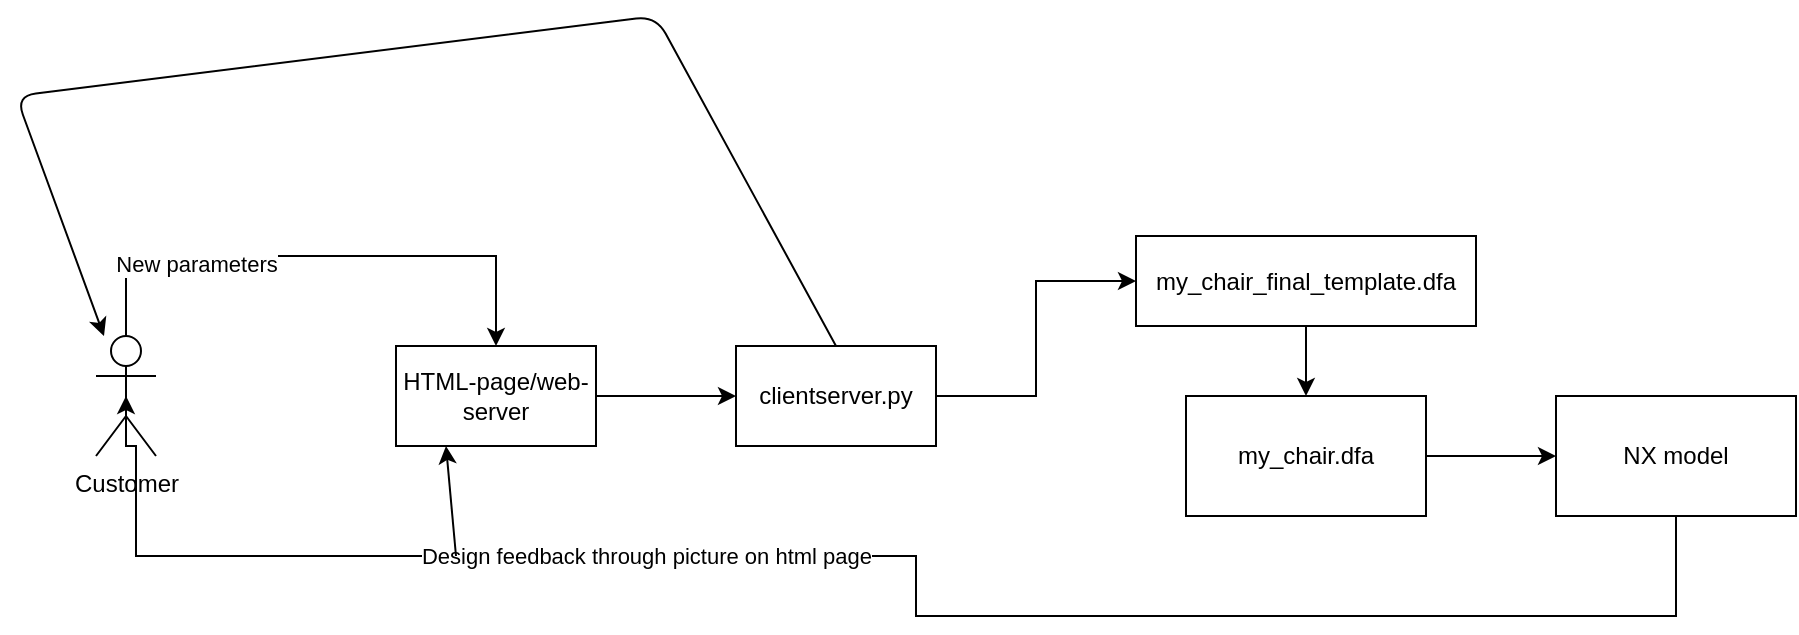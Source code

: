 <mxfile version="14.4.3" type="github">
  <diagram id="prtHgNgQTEPvFCAcTncT" name="Page-1">
    <mxGraphModel dx="2012" dy="614" grid="1" gridSize="10" guides="1" tooltips="1" connect="1" arrows="1" fold="1" page="1" pageScale="1" pageWidth="827" pageHeight="1169" math="0" shadow="0">
      <root>
        <mxCell id="0" />
        <mxCell id="1" parent="0" />
        <mxCell id="nbLtDnBYHdvGBGEn6Fkl-6" style="edgeStyle=orthogonalEdgeStyle;rounded=0;orthogonalLoop=1;jettySize=auto;html=1;" edge="1" parent="1" source="nbLtDnBYHdvGBGEn6Fkl-1" target="nbLtDnBYHdvGBGEn6Fkl-5">
          <mxGeometry relative="1" as="geometry" />
        </mxCell>
        <mxCell id="nbLtDnBYHdvGBGEn6Fkl-1" value="HTML-page/web-server" style="rounded=0;whiteSpace=wrap;html=1;" vertex="1" parent="1">
          <mxGeometry x="110" y="255" width="100" height="50" as="geometry" />
        </mxCell>
        <mxCell id="nbLtDnBYHdvGBGEn6Fkl-4" style="edgeStyle=orthogonalEdgeStyle;rounded=0;orthogonalLoop=1;jettySize=auto;html=1;entryX=0.5;entryY=0;entryDx=0;entryDy=0;" edge="1" parent="1" source="nbLtDnBYHdvGBGEn6Fkl-2" target="nbLtDnBYHdvGBGEn6Fkl-1">
          <mxGeometry relative="1" as="geometry">
            <mxPoint x="50" y="280" as="targetPoint" />
            <Array as="points">
              <mxPoint x="-25" y="210" />
              <mxPoint x="160" y="210" />
            </Array>
          </mxGeometry>
        </mxCell>
        <mxCell id="nbLtDnBYHdvGBGEn6Fkl-16" value="New parameters" style="edgeLabel;html=1;align=center;verticalAlign=middle;resizable=0;points=[];" vertex="1" connectable="0" parent="nbLtDnBYHdvGBGEn6Fkl-4">
          <mxGeometry x="-0.445" y="-4" relative="1" as="geometry">
            <mxPoint as="offset" />
          </mxGeometry>
        </mxCell>
        <mxCell id="nbLtDnBYHdvGBGEn6Fkl-2" value="Customer" style="shape=umlActor;verticalLabelPosition=bottom;verticalAlign=top;html=1;outlineConnect=0;" vertex="1" parent="1">
          <mxGeometry x="-40" y="250" width="30" height="60" as="geometry" />
        </mxCell>
        <mxCell id="nbLtDnBYHdvGBGEn6Fkl-8" style="edgeStyle=orthogonalEdgeStyle;rounded=0;orthogonalLoop=1;jettySize=auto;html=1;entryX=0;entryY=0.5;entryDx=0;entryDy=0;" edge="1" parent="1" source="nbLtDnBYHdvGBGEn6Fkl-5" target="nbLtDnBYHdvGBGEn6Fkl-7">
          <mxGeometry relative="1" as="geometry" />
        </mxCell>
        <mxCell id="nbLtDnBYHdvGBGEn6Fkl-5" value="clientserver.py" style="rounded=0;whiteSpace=wrap;html=1;" vertex="1" parent="1">
          <mxGeometry x="280" y="255" width="100" height="50" as="geometry" />
        </mxCell>
        <mxCell id="nbLtDnBYHdvGBGEn6Fkl-10" style="edgeStyle=orthogonalEdgeStyle;rounded=0;orthogonalLoop=1;jettySize=auto;html=1;" edge="1" parent="1" source="nbLtDnBYHdvGBGEn6Fkl-7" target="nbLtDnBYHdvGBGEn6Fkl-9">
          <mxGeometry relative="1" as="geometry" />
        </mxCell>
        <mxCell id="nbLtDnBYHdvGBGEn6Fkl-7" value="my_chair_final_template.dfa" style="rounded=0;whiteSpace=wrap;html=1;" vertex="1" parent="1">
          <mxGeometry x="480" y="200" width="170" height="45" as="geometry" />
        </mxCell>
        <mxCell id="nbLtDnBYHdvGBGEn6Fkl-12" style="edgeStyle=orthogonalEdgeStyle;rounded=0;orthogonalLoop=1;jettySize=auto;html=1;" edge="1" parent="1" source="nbLtDnBYHdvGBGEn6Fkl-9" target="nbLtDnBYHdvGBGEn6Fkl-11">
          <mxGeometry relative="1" as="geometry" />
        </mxCell>
        <mxCell id="nbLtDnBYHdvGBGEn6Fkl-9" value="my_chair.dfa" style="rounded=0;whiteSpace=wrap;html=1;" vertex="1" parent="1">
          <mxGeometry x="505" y="280" width="120" height="60" as="geometry" />
        </mxCell>
        <mxCell id="nbLtDnBYHdvGBGEn6Fkl-17" style="edgeStyle=orthogonalEdgeStyle;rounded=0;orthogonalLoop=1;jettySize=auto;html=1;entryX=0.5;entryY=0.5;entryDx=0;entryDy=0;entryPerimeter=0;" edge="1" parent="1" source="nbLtDnBYHdvGBGEn6Fkl-11" target="nbLtDnBYHdvGBGEn6Fkl-2">
          <mxGeometry relative="1" as="geometry">
            <mxPoint x="50" y="330" as="targetPoint" />
            <Array as="points">
              <mxPoint x="750" y="390" />
              <mxPoint x="370" y="390" />
              <mxPoint x="370" y="360" />
              <mxPoint x="-20" y="360" />
              <mxPoint x="-20" y="305" />
              <mxPoint x="-25" y="305" />
            </Array>
          </mxGeometry>
        </mxCell>
        <mxCell id="nbLtDnBYHdvGBGEn6Fkl-18" value="Design feedback through picture on html page" style="edgeLabel;html=1;align=center;verticalAlign=middle;resizable=0;points=[];" vertex="1" connectable="0" parent="nbLtDnBYHdvGBGEn6Fkl-17">
          <mxGeometry x="0.273" relative="1" as="geometry">
            <mxPoint as="offset" />
          </mxGeometry>
        </mxCell>
        <mxCell id="nbLtDnBYHdvGBGEn6Fkl-11" value="NX model" style="rounded=0;whiteSpace=wrap;html=1;" vertex="1" parent="1">
          <mxGeometry x="690" y="280" width="120" height="60" as="geometry" />
        </mxCell>
        <mxCell id="nbLtDnBYHdvGBGEn6Fkl-19" value="" style="endArrow=classic;html=1;entryX=0.25;entryY=1;entryDx=0;entryDy=0;" edge="1" parent="1" target="nbLtDnBYHdvGBGEn6Fkl-1">
          <mxGeometry width="50" height="50" relative="1" as="geometry">
            <mxPoint x="140" y="360" as="sourcePoint" />
            <mxPoint x="410" y="260" as="targetPoint" />
          </mxGeometry>
        </mxCell>
        <mxCell id="nbLtDnBYHdvGBGEn6Fkl-20" value="" style="endArrow=classic;html=1;exitX=0.5;exitY=0;exitDx=0;exitDy=0;" edge="1" parent="1" source="nbLtDnBYHdvGBGEn6Fkl-5" target="nbLtDnBYHdvGBGEn6Fkl-2">
          <mxGeometry width="50" height="50" relative="1" as="geometry">
            <mxPoint x="350" y="310" as="sourcePoint" />
            <mxPoint x="330" y="100" as="targetPoint" />
            <Array as="points">
              <mxPoint x="240" y="90" />
              <mxPoint x="-80" y="130" />
            </Array>
          </mxGeometry>
        </mxCell>
      </root>
    </mxGraphModel>
  </diagram>
</mxfile>
